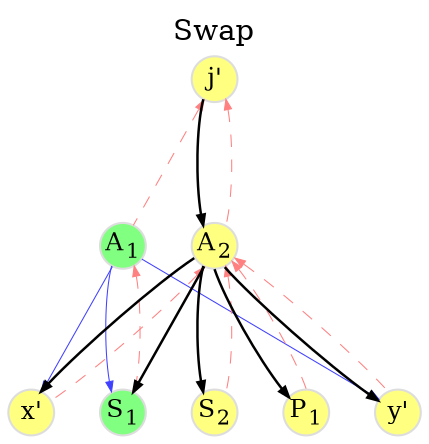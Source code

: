 digraph add {
	graph [
		rankdir="TB"
		bgcolor="white"
		color="white"
		nodesep="0.3"
		ranksep="0.8"
		labelloc="t"
		label="Swap"
	];

	node [
		fontsize="12"
		style="filled"
		width="0.3"
		height="0.3"
		fixedsize="true"
		penwidth="1.0"
		color="#DDDDDD"
		fillcolor="#80ff80"
	];

	edge [
		penwidth="0.5"
		color="#000000"
		arrowsize="0.5"
	];


	F_j  [ label=<j'>            fillcolor="#ffff80" ];
	F_a1 [ label=<A<SUB>1</SUB>>                     ];
	F_x  [ label=<x'>            fillcolor="#ffff80" ];
	F_s1 [ label=<S<SUB>1</SUB>>                     ];
	F_s2 [ label=<S<SUB>2</SUB>> fillcolor="#ffff80" ];
	F_p1 [ label=<P<SUB>1</SUB>> fillcolor="#ffff80" ];
	F_y  [ label=<y'>            fillcolor="#ffff80" ];
	F_a2 [ label=<A<SUB>2</SUB>> fillcolor="#ffff80" ];

	F_j  -> F_a2 [ penwidth=1.2 ];
	F_a2 -> F_x  [ penwidth=1.2 ];
	F_a2 -> F_s1 [ penwidth=1.2 ];
	F_a2 -> F_s2 [ penwidth=1.2 ];
	F_a2 -> F_p1 [ penwidth=1.2 ];
	F_a2 -> F_y  [ penwidth=1.2 ];

	F_a1 -> F_x  [ color="#4040ff" ];
	F_a1 -> F_s1 [ color="#4040ff" ];
	F_a1 -> F_y  [ color="#4040ff" ];

	F_j  -> F_a1 [ dir=back color="#ff8080" style=dashed ];
	F_j  -> F_a2 [ dir=back color="#ff8080" style=dashed ];
	F_a2 -> F_x  [ dir=back color="#ff8080" style=dashed ];
	F_a1 -> F_s1 [ dir=back color="#ff8080" style=dashed ];
	F_a2 -> F_s2 [ dir=back color="#ff8080" style=dashed ];
	F_a2 -> F_p1 [ dir=back color="#ff8080" style=dashed ];
	F_a2 -> F_y  [ dir=back color="#ff8080" style=dashed ];

	F_x -> F_s1 -> F_s2 -> F_p1 -> F_y [ style=invis ];
	{ rank=same F_x F_s1 F_s2 F_p1 F_y };
}

